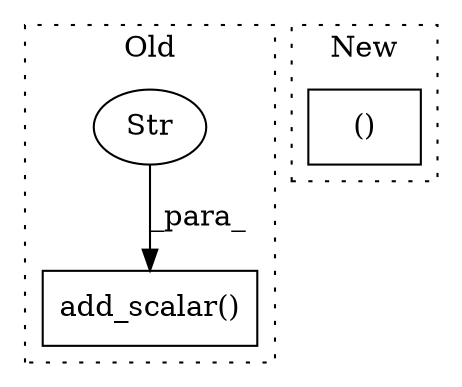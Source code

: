 digraph G {
subgraph cluster0 {
1 [label="add_scalar()" a="75" s="11729,11783" l="23,1" shape="box"];
3 [label="Str" a="66" s="11752" l="21" shape="ellipse"];
label = "Old";
style="dotted";
}
subgraph cluster1 {
2 [label="()" a="54" s="13787" l="22" shape="box"];
label = "New";
style="dotted";
}
3 -> 1 [label="_para_"];
}